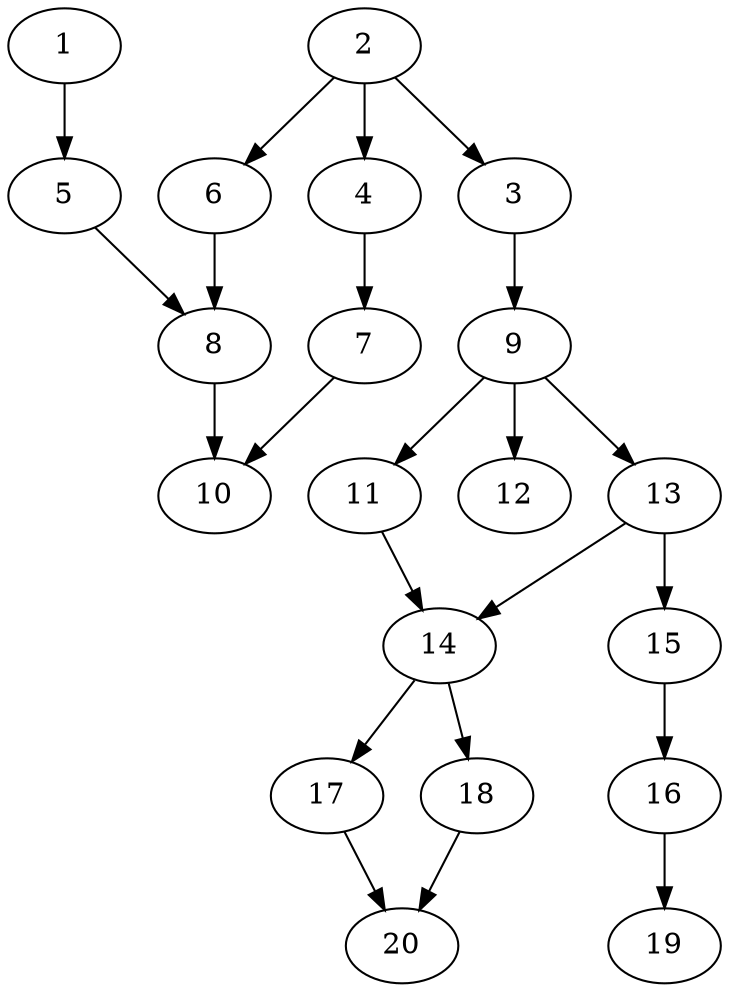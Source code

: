 // DAG automatically generated by daggen at Sat Jul 27 15:35:20 2019
// ./daggen --dot -n 20 --ccr 0.3 --fat 0.4 --regular 0.5 --density 0.5 --mindata 5242880 --maxdata 52428800 
digraph G {
  1 [size="121818453", alpha="0.15", expect_size="36545536"] 
  1 -> 5 [size ="36545536"]
  2 [size="163194880", alpha="0.10", expect_size="48958464"] 
  2 -> 3 [size ="48958464"]
  2 -> 4 [size ="48958464"]
  2 -> 6 [size ="48958464"]
  3 [size="45131093", alpha="0.09", expect_size="13539328"] 
  3 -> 9 [size ="13539328"]
  4 [size="115435520", alpha="0.02", expect_size="34630656"] 
  4 -> 7 [size ="34630656"]
  5 [size="134365867", alpha="0.05", expect_size="40309760"] 
  5 -> 8 [size ="40309760"]
  6 [size="26125653", alpha="0.10", expect_size="7837696"] 
  6 -> 8 [size ="7837696"]
  7 [size="143045973", alpha="0.11", expect_size="42913792"] 
  7 -> 10 [size ="42913792"]
  8 [size="83418453", alpha="0.19", expect_size="25025536"] 
  8 -> 10 [size ="25025536"]
  9 [size="116534613", alpha="0.14", expect_size="34960384"] 
  9 -> 11 [size ="34960384"]
  9 -> 12 [size ="34960384"]
  9 -> 13 [size ="34960384"]
  10 [size="95761067", alpha="0.07", expect_size="28728320"] 
  11 [size="33710080", alpha="0.13", expect_size="10113024"] 
  11 -> 14 [size ="10113024"]
  12 [size="154466987", alpha="0.09", expect_size="46340096"] 
  13 [size="77370027", alpha="0.16", expect_size="23211008"] 
  13 -> 14 [size ="23211008"]
  13 -> 15 [size ="23211008"]
  14 [size="149131947", alpha="0.16", expect_size="44739584"] 
  14 -> 17 [size ="44739584"]
  14 -> 18 [size ="44739584"]
  15 [size="165055147", alpha="0.20", expect_size="49516544"] 
  15 -> 16 [size ="49516544"]
  16 [size="46356480", alpha="0.03", expect_size="13906944"] 
  16 -> 19 [size ="13906944"]
  17 [size="126109013", alpha="0.19", expect_size="37832704"] 
  17 -> 20 [size ="37832704"]
  18 [size="54193493", alpha="0.15", expect_size="16258048"] 
  18 -> 20 [size ="16258048"]
  19 [size="43274240", alpha="0.08", expect_size="12982272"] 
  20 [size="153125547", alpha="0.07", expect_size="45937664"] 
}
